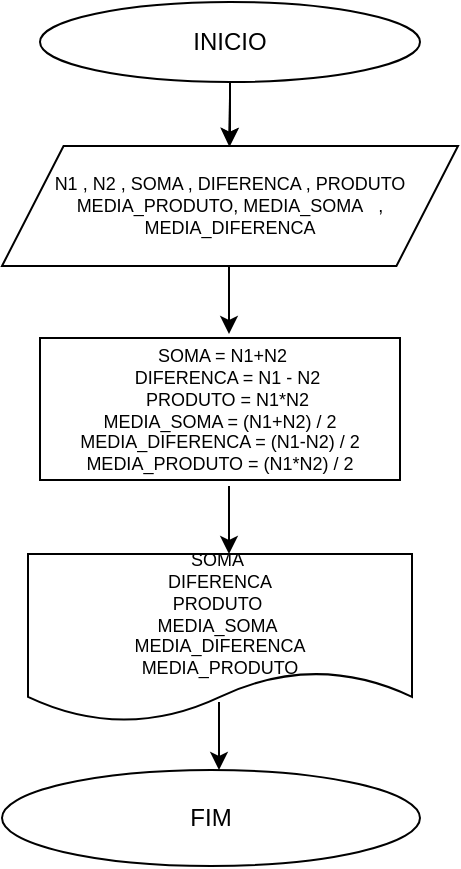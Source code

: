 <mxfile version="12.7.9"><diagram id="A-nyStllS5jkGB8Nx_MT" name="Página-1"><mxGraphModel dx="868" dy="450" grid="1" gridSize="12" guides="1" tooltips="1" connect="1" arrows="1" fold="1" page="1" pageScale="1" pageWidth="827" pageHeight="1169" math="0" shadow="0"><root><mxCell id="0"/><mxCell id="1" parent="0"/><mxCell id="6VA60c01G8MNJQcHpXKa-36" value="" style="edgeStyle=orthogonalEdgeStyle;rounded=0;orthogonalLoop=1;jettySize=auto;html=1;fontSize=9;" edge="1" parent="1" source="6VA60c01G8MNJQcHpXKa-1" target="6VA60c01G8MNJQcHpXKa-14"><mxGeometry relative="1" as="geometry"/></mxCell><mxCell id="6VA60c01G8MNJQcHpXKa-1" value="INICIO" style="ellipse;whiteSpace=wrap;html=1;" vertex="1" parent="1"><mxGeometry x="115" y="48" width="190" height="40" as="geometry"/></mxCell><mxCell id="6VA60c01G8MNJQcHpXKa-14" value="N1 , N2 , SOMA , DIFERENCA , PRODUTO&lt;br&gt;MEDIA_PRODUTO, MEDIA_SOMA&amp;nbsp; &amp;nbsp;, MEDIA_DIFERENCA" style="shape=parallelogram;perimeter=parallelogramPerimeter;whiteSpace=wrap;html=1;strokeWidth=1;fontSize=9;size=0.135;" vertex="1" parent="1"><mxGeometry x="96" y="120" width="228" height="60" as="geometry"/></mxCell><mxCell id="6VA60c01G8MNJQcHpXKa-16" value="&lt;div&gt;&amp;nbsp;SOMA = N1+N2&lt;/div&gt;&lt;div&gt;&amp;nbsp; &amp;nbsp;DIFERENCA = N1 - N2&lt;/div&gt;&lt;div&gt;&amp;nbsp; &amp;nbsp;PRODUTO = N1*N2&lt;/div&gt;&lt;div&gt;&lt;div&gt;MEDIA_SOMA = (N1+N2) / 2&lt;/div&gt;&lt;div&gt;MEDIA_DIFERENCA = (N1-N2) / 2&lt;/div&gt;&lt;div&gt;MEDIA_PRODUTO = (N1*N2) / 2&lt;/div&gt;&lt;/div&gt;" style="rounded=0;whiteSpace=wrap;html=1;strokeWidth=1;fontSize=9;" vertex="1" parent="1"><mxGeometry x="115" y="216" width="180" height="71" as="geometry"/></mxCell><mxCell id="6VA60c01G8MNJQcHpXKa-23" value="&lt;div&gt;&lt;div&gt;SOMA&amp;nbsp;&lt;/div&gt;&lt;div&gt;DIFERENCA&lt;/div&gt;&lt;div&gt;PRODUTO&amp;nbsp;&lt;/div&gt;&lt;/div&gt;&lt;div&gt;MEDIA_SOMA&amp;nbsp;&lt;/div&gt;&lt;div&gt;MEDIA_DIFERENCA&lt;/div&gt;&lt;div&gt;MEDIA_PRODUTO&lt;/div&gt;" style="shape=document;whiteSpace=wrap;html=1;boundedLbl=1;strokeWidth=1;fontSize=9;size=0.3;" vertex="1" parent="1"><mxGeometry x="109" y="324" width="192" height="84" as="geometry"/></mxCell><mxCell id="6VA60c01G8MNJQcHpXKa-30" value="" style="endArrow=classic;html=1;fontSize=9;" edge="1" parent="1"><mxGeometry width="50" height="50" relative="1" as="geometry"><mxPoint x="204.5" y="398" as="sourcePoint"/><mxPoint x="204.5" y="432" as="targetPoint"/></mxGeometry></mxCell><mxCell id="6VA60c01G8MNJQcHpXKa-32" value="" style="endArrow=classic;html=1;fontSize=9;" edge="1" parent="1"><mxGeometry width="50" height="50" relative="1" as="geometry"><mxPoint x="209.5" y="290" as="sourcePoint"/><mxPoint x="209.5" y="324" as="targetPoint"/></mxGeometry></mxCell><mxCell id="6VA60c01G8MNJQcHpXKa-33" value="FIM" style="ellipse;whiteSpace=wrap;html=1;" vertex="1" parent="1"><mxGeometry x="96" y="432" width="209" height="48" as="geometry"/></mxCell><mxCell id="6VA60c01G8MNJQcHpXKa-35" value="" style="endArrow=classic;html=1;fontSize=9;" edge="1" parent="1"><mxGeometry width="50" height="50" relative="1" as="geometry"><mxPoint x="210" y="96" as="sourcePoint"/><mxPoint x="209.5" y="120" as="targetPoint"/></mxGeometry></mxCell><mxCell id="6VA60c01G8MNJQcHpXKa-40" value="" style="endArrow=classic;html=1;fontSize=9;" edge="1" parent="1"><mxGeometry width="50" height="50" relative="1" as="geometry"><mxPoint x="209.5" y="180" as="sourcePoint"/><mxPoint x="209.5" y="214" as="targetPoint"/></mxGeometry></mxCell></root></mxGraphModel></diagram></mxfile>